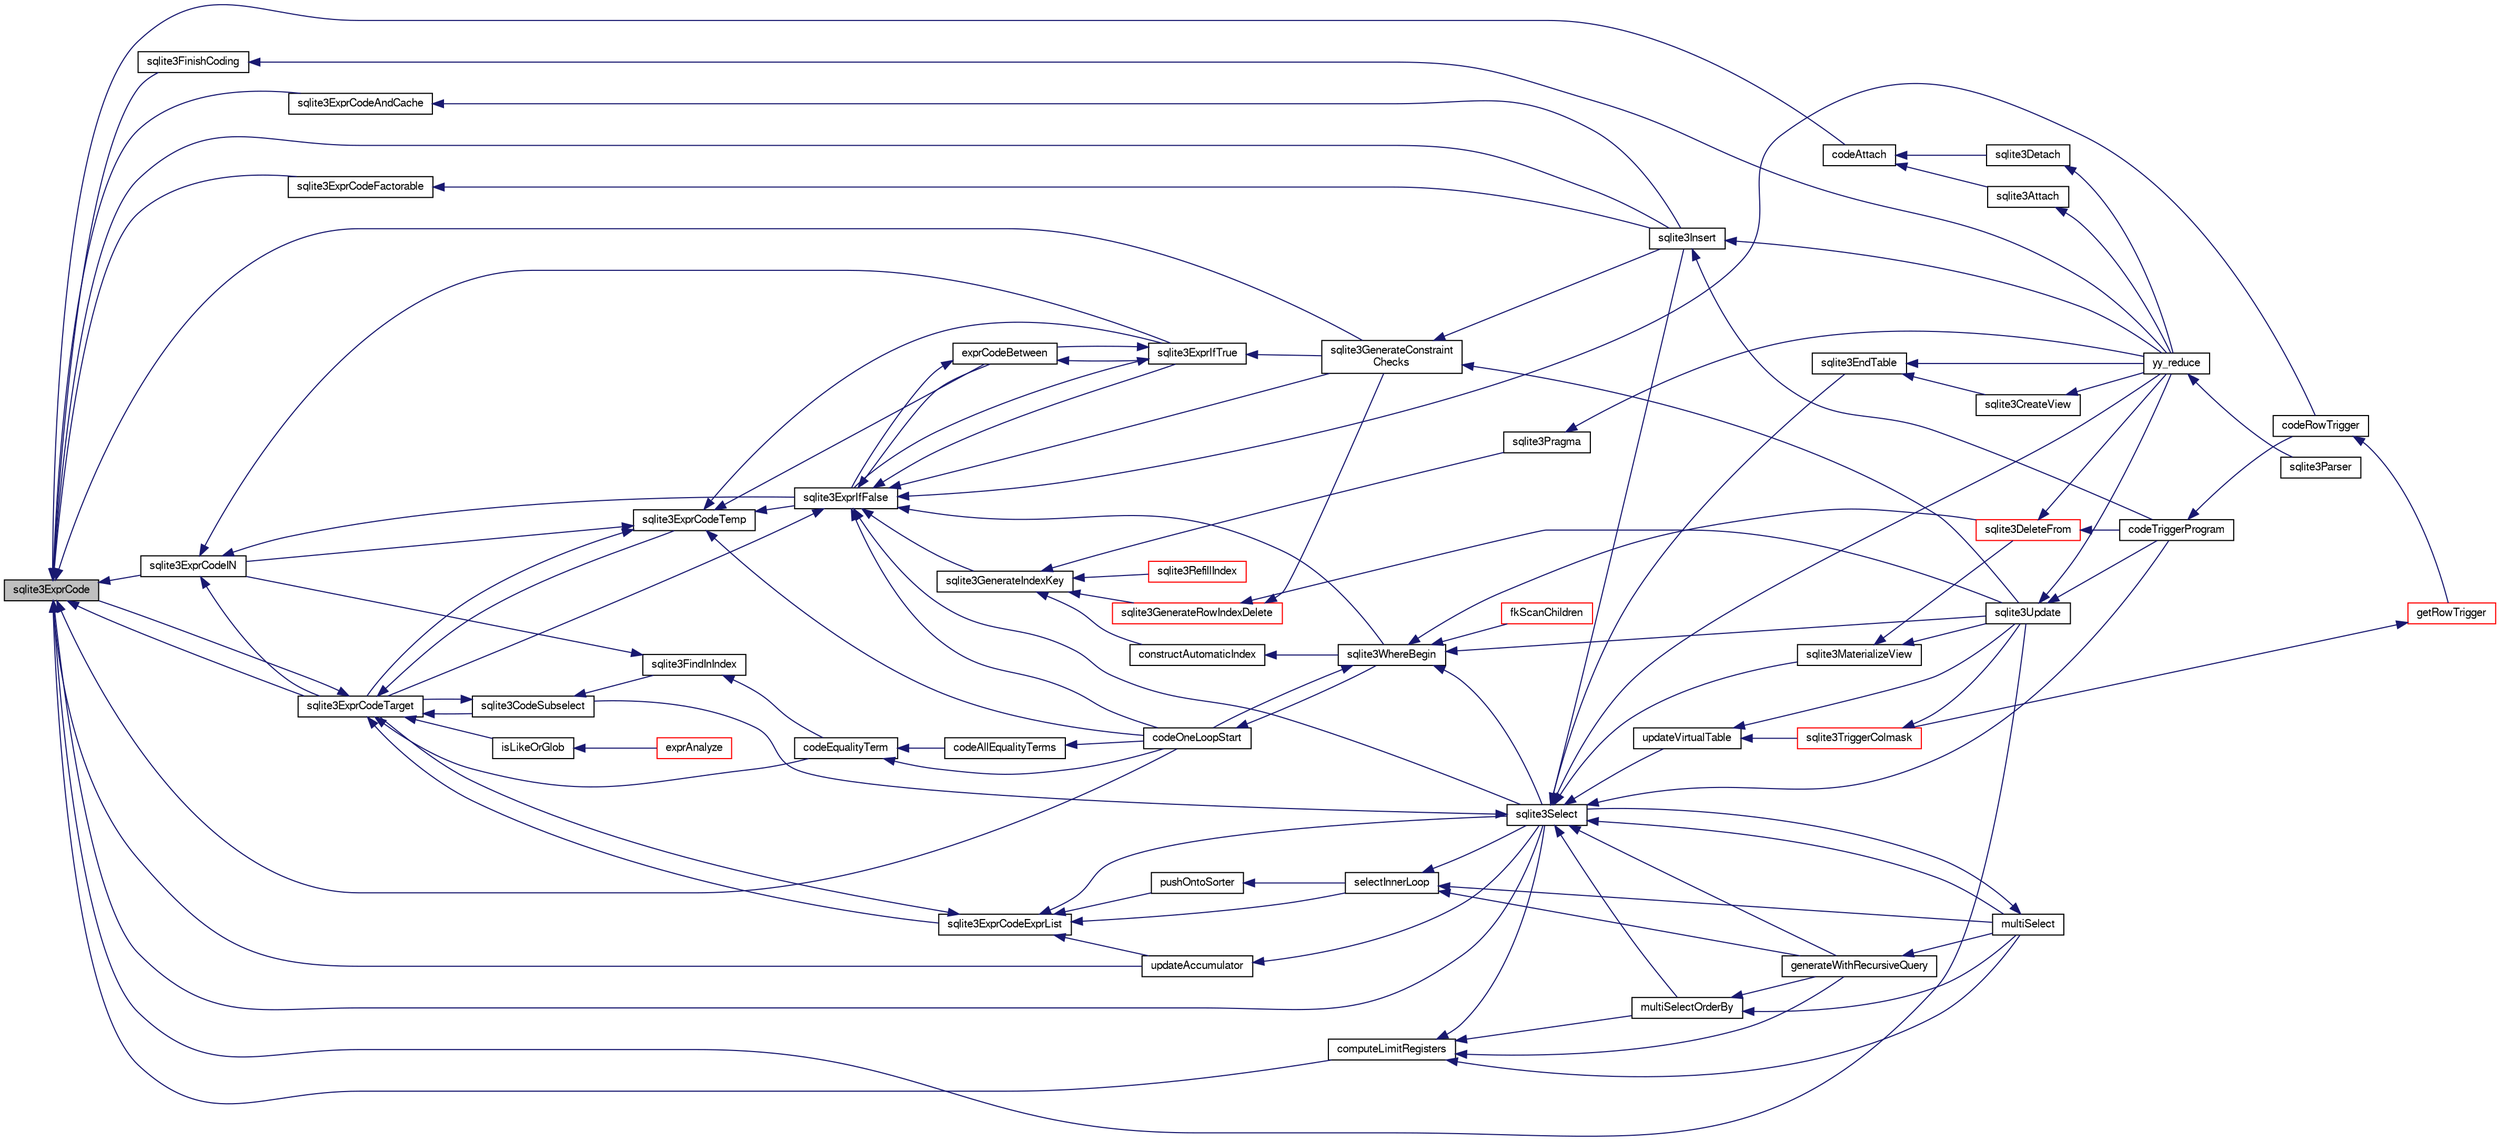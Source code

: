 digraph "sqlite3ExprCode"
{
  edge [fontname="FreeSans",fontsize="10",labelfontname="FreeSans",labelfontsize="10"];
  node [fontname="FreeSans",fontsize="10",shape=record];
  rankdir="LR";
  Node517713 [label="sqlite3ExprCode",height=0.2,width=0.4,color="black", fillcolor="grey75", style="filled", fontcolor="black"];
  Node517713 -> Node517714 [dir="back",color="midnightblue",fontsize="10",style="solid",fontname="FreeSans"];
  Node517714 [label="sqlite3ExprCodeIN",height=0.2,width=0.4,color="black", fillcolor="white", style="filled",URL="$sqlite3_8c.html#ad9cf4f5b5ffb90c24a4a0900c8626193"];
  Node517714 -> Node517715 [dir="back",color="midnightblue",fontsize="10",style="solid",fontname="FreeSans"];
  Node517715 [label="sqlite3ExprCodeTarget",height=0.2,width=0.4,color="black", fillcolor="white", style="filled",URL="$sqlite3_8c.html#a4f308397a0a3ed299ed31aaa1ae2a293"];
  Node517715 -> Node517716 [dir="back",color="midnightblue",fontsize="10",style="solid",fontname="FreeSans"];
  Node517716 [label="sqlite3CodeSubselect",height=0.2,width=0.4,color="black", fillcolor="white", style="filled",URL="$sqlite3_8c.html#aa69b46d2204a1d1b110107a1be12ee0c"];
  Node517716 -> Node517717 [dir="back",color="midnightblue",fontsize="10",style="solid",fontname="FreeSans"];
  Node517717 [label="sqlite3FindInIndex",height=0.2,width=0.4,color="black", fillcolor="white", style="filled",URL="$sqlite3_8c.html#af7d8c56ab0231f44bb5f87b3fafeffb2"];
  Node517717 -> Node517714 [dir="back",color="midnightblue",fontsize="10",style="solid",fontname="FreeSans"];
  Node517717 -> Node517718 [dir="back",color="midnightblue",fontsize="10",style="solid",fontname="FreeSans"];
  Node517718 [label="codeEqualityTerm",height=0.2,width=0.4,color="black", fillcolor="white", style="filled",URL="$sqlite3_8c.html#ad88a57073f031452c9843e97f15acc47"];
  Node517718 -> Node517719 [dir="back",color="midnightblue",fontsize="10",style="solid",fontname="FreeSans"];
  Node517719 [label="codeAllEqualityTerms",height=0.2,width=0.4,color="black", fillcolor="white", style="filled",URL="$sqlite3_8c.html#a3095598b812500a4efe41bf17cd49381"];
  Node517719 -> Node517720 [dir="back",color="midnightblue",fontsize="10",style="solid",fontname="FreeSans"];
  Node517720 [label="codeOneLoopStart",height=0.2,width=0.4,color="black", fillcolor="white", style="filled",URL="$sqlite3_8c.html#aa868875120b151c169cc79139ed6e008"];
  Node517720 -> Node517721 [dir="back",color="midnightblue",fontsize="10",style="solid",fontname="FreeSans"];
  Node517721 [label="sqlite3WhereBegin",height=0.2,width=0.4,color="black", fillcolor="white", style="filled",URL="$sqlite3_8c.html#acad049f5c9a96a8118cffd5e5ce89f7c"];
  Node517721 -> Node517722 [dir="back",color="midnightblue",fontsize="10",style="solid",fontname="FreeSans"];
  Node517722 [label="sqlite3DeleteFrom",height=0.2,width=0.4,color="red", fillcolor="white", style="filled",URL="$sqlite3_8c.html#ab9b4b45349188b49eabb23f94608a091"];
  Node517722 -> Node517727 [dir="back",color="midnightblue",fontsize="10",style="solid",fontname="FreeSans"];
  Node517727 [label="codeTriggerProgram",height=0.2,width=0.4,color="black", fillcolor="white", style="filled",URL="$sqlite3_8c.html#a120801f59d9281d201d2ff4b2606836e"];
  Node517727 -> Node517728 [dir="back",color="midnightblue",fontsize="10",style="solid",fontname="FreeSans"];
  Node517728 [label="codeRowTrigger",height=0.2,width=0.4,color="black", fillcolor="white", style="filled",URL="$sqlite3_8c.html#a463cea5aaaf388b560b206570a0022fc"];
  Node517728 -> Node517729 [dir="back",color="midnightblue",fontsize="10",style="solid",fontname="FreeSans"];
  Node517729 [label="getRowTrigger",height=0.2,width=0.4,color="red", fillcolor="white", style="filled",URL="$sqlite3_8c.html#a69626ef20b540d1a2b19cf56f3f45689"];
  Node517729 -> Node517737 [dir="back",color="midnightblue",fontsize="10",style="solid",fontname="FreeSans"];
  Node517737 [label="sqlite3TriggerColmask",height=0.2,width=0.4,color="red", fillcolor="white", style="filled",URL="$sqlite3_8c.html#acace8e99e37ae5e84ea03c65e820c540"];
  Node517737 -> Node517735 [dir="back",color="midnightblue",fontsize="10",style="solid",fontname="FreeSans"];
  Node517735 [label="sqlite3Update",height=0.2,width=0.4,color="black", fillcolor="white", style="filled",URL="$sqlite3_8c.html#ac5aa67c46e8cc8174566fabe6809fafa"];
  Node517735 -> Node517727 [dir="back",color="midnightblue",fontsize="10",style="solid",fontname="FreeSans"];
  Node517735 -> Node517725 [dir="back",color="midnightblue",fontsize="10",style="solid",fontname="FreeSans"];
  Node517725 [label="yy_reduce",height=0.2,width=0.4,color="black", fillcolor="white", style="filled",URL="$sqlite3_8c.html#a7c419a9b25711c666a9a2449ef377f14"];
  Node517725 -> Node517726 [dir="back",color="midnightblue",fontsize="10",style="solid",fontname="FreeSans"];
  Node517726 [label="sqlite3Parser",height=0.2,width=0.4,color="black", fillcolor="white", style="filled",URL="$sqlite3_8c.html#a0327d71a5fabe0b6a343d78a2602e72a"];
  Node517722 -> Node517725 [dir="back",color="midnightblue",fontsize="10",style="solid",fontname="FreeSans"];
  Node517721 -> Node517738 [dir="back",color="midnightblue",fontsize="10",style="solid",fontname="FreeSans"];
  Node517738 [label="fkScanChildren",height=0.2,width=0.4,color="red", fillcolor="white", style="filled",URL="$sqlite3_8c.html#a67c9dcb484336b3155e7a82a037d4691"];
  Node517721 -> Node517740 [dir="back",color="midnightblue",fontsize="10",style="solid",fontname="FreeSans"];
  Node517740 [label="sqlite3Select",height=0.2,width=0.4,color="black", fillcolor="white", style="filled",URL="$sqlite3_8c.html#a2465ee8c956209ba4b272477b7c21a45"];
  Node517740 -> Node517716 [dir="back",color="midnightblue",fontsize="10",style="solid",fontname="FreeSans"];
  Node517740 -> Node517741 [dir="back",color="midnightblue",fontsize="10",style="solid",fontname="FreeSans"];
  Node517741 [label="sqlite3EndTable",height=0.2,width=0.4,color="black", fillcolor="white", style="filled",URL="$sqlite3_8c.html#a7b5f2c66c0f0b6f819d970ca389768b0"];
  Node517741 -> Node517742 [dir="back",color="midnightblue",fontsize="10",style="solid",fontname="FreeSans"];
  Node517742 [label="sqlite3CreateView",height=0.2,width=0.4,color="black", fillcolor="white", style="filled",URL="$sqlite3_8c.html#a9d85cb00ff71dee5cd9a019503a6982e"];
  Node517742 -> Node517725 [dir="back",color="midnightblue",fontsize="10",style="solid",fontname="FreeSans"];
  Node517741 -> Node517725 [dir="back",color="midnightblue",fontsize="10",style="solid",fontname="FreeSans"];
  Node517740 -> Node517743 [dir="back",color="midnightblue",fontsize="10",style="solid",fontname="FreeSans"];
  Node517743 [label="sqlite3MaterializeView",height=0.2,width=0.4,color="black", fillcolor="white", style="filled",URL="$sqlite3_8c.html#a4557984b0b75f998fb0c3f231c9b1def"];
  Node517743 -> Node517722 [dir="back",color="midnightblue",fontsize="10",style="solid",fontname="FreeSans"];
  Node517743 -> Node517735 [dir="back",color="midnightblue",fontsize="10",style="solid",fontname="FreeSans"];
  Node517740 -> Node517734 [dir="back",color="midnightblue",fontsize="10",style="solid",fontname="FreeSans"];
  Node517734 [label="sqlite3Insert",height=0.2,width=0.4,color="black", fillcolor="white", style="filled",URL="$sqlite3_8c.html#a5b17c9c2000bae6bdff8e6be48d7dc2b"];
  Node517734 -> Node517727 [dir="back",color="midnightblue",fontsize="10",style="solid",fontname="FreeSans"];
  Node517734 -> Node517725 [dir="back",color="midnightblue",fontsize="10",style="solid",fontname="FreeSans"];
  Node517740 -> Node517744 [dir="back",color="midnightblue",fontsize="10",style="solid",fontname="FreeSans"];
  Node517744 [label="generateWithRecursiveQuery",height=0.2,width=0.4,color="black", fillcolor="white", style="filled",URL="$sqlite3_8c.html#ade2c3663fa9c3b9676507984b9483942"];
  Node517744 -> Node517745 [dir="back",color="midnightblue",fontsize="10",style="solid",fontname="FreeSans"];
  Node517745 [label="multiSelect",height=0.2,width=0.4,color="black", fillcolor="white", style="filled",URL="$sqlite3_8c.html#a6456c61f3d9b2389738753cedfa24fa7"];
  Node517745 -> Node517740 [dir="back",color="midnightblue",fontsize="10",style="solid",fontname="FreeSans"];
  Node517740 -> Node517745 [dir="back",color="midnightblue",fontsize="10",style="solid",fontname="FreeSans"];
  Node517740 -> Node517746 [dir="back",color="midnightblue",fontsize="10",style="solid",fontname="FreeSans"];
  Node517746 [label="multiSelectOrderBy",height=0.2,width=0.4,color="black", fillcolor="white", style="filled",URL="$sqlite3_8c.html#afcdb8488c6f4dfdadaf9f04bca35b808"];
  Node517746 -> Node517744 [dir="back",color="midnightblue",fontsize="10",style="solid",fontname="FreeSans"];
  Node517746 -> Node517745 [dir="back",color="midnightblue",fontsize="10",style="solid",fontname="FreeSans"];
  Node517740 -> Node517727 [dir="back",color="midnightblue",fontsize="10",style="solid",fontname="FreeSans"];
  Node517740 -> Node517747 [dir="back",color="midnightblue",fontsize="10",style="solid",fontname="FreeSans"];
  Node517747 [label="updateVirtualTable",height=0.2,width=0.4,color="black", fillcolor="white", style="filled",URL="$sqlite3_8c.html#a740220531db9293c39a2cdd7da3f74e1"];
  Node517747 -> Node517737 [dir="back",color="midnightblue",fontsize="10",style="solid",fontname="FreeSans"];
  Node517747 -> Node517735 [dir="back",color="midnightblue",fontsize="10",style="solid",fontname="FreeSans"];
  Node517740 -> Node517725 [dir="back",color="midnightblue",fontsize="10",style="solid",fontname="FreeSans"];
  Node517721 -> Node517735 [dir="back",color="midnightblue",fontsize="10",style="solid",fontname="FreeSans"];
  Node517721 -> Node517720 [dir="back",color="midnightblue",fontsize="10",style="solid",fontname="FreeSans"];
  Node517718 -> Node517720 [dir="back",color="midnightblue",fontsize="10",style="solid",fontname="FreeSans"];
  Node517716 -> Node517715 [dir="back",color="midnightblue",fontsize="10",style="solid",fontname="FreeSans"];
  Node517715 -> Node517748 [dir="back",color="midnightblue",fontsize="10",style="solid",fontname="FreeSans"];
  Node517748 [label="sqlite3ExprCodeTemp",height=0.2,width=0.4,color="black", fillcolor="white", style="filled",URL="$sqlite3_8c.html#a3bc5c1ccb3c5851847e2aeb4a84ae1fc"];
  Node517748 -> Node517714 [dir="back",color="midnightblue",fontsize="10",style="solid",fontname="FreeSans"];
  Node517748 -> Node517715 [dir="back",color="midnightblue",fontsize="10",style="solid",fontname="FreeSans"];
  Node517748 -> Node517749 [dir="back",color="midnightblue",fontsize="10",style="solid",fontname="FreeSans"];
  Node517749 [label="exprCodeBetween",height=0.2,width=0.4,color="black", fillcolor="white", style="filled",URL="$sqlite3_8c.html#abd053493214542bca8f406f42145d173"];
  Node517749 -> Node517750 [dir="back",color="midnightblue",fontsize="10",style="solid",fontname="FreeSans"];
  Node517750 [label="sqlite3ExprIfTrue",height=0.2,width=0.4,color="black", fillcolor="white", style="filled",URL="$sqlite3_8c.html#ad93a55237c23e1b743ab1f59df1a1444"];
  Node517750 -> Node517749 [dir="back",color="midnightblue",fontsize="10",style="solid",fontname="FreeSans"];
  Node517750 -> Node517751 [dir="back",color="midnightblue",fontsize="10",style="solid",fontname="FreeSans"];
  Node517751 [label="sqlite3ExprIfFalse",height=0.2,width=0.4,color="black", fillcolor="white", style="filled",URL="$sqlite3_8c.html#af97ecccb5d56e321e118414b08f65b71"];
  Node517751 -> Node517715 [dir="back",color="midnightblue",fontsize="10",style="solid",fontname="FreeSans"];
  Node517751 -> Node517749 [dir="back",color="midnightblue",fontsize="10",style="solid",fontname="FreeSans"];
  Node517751 -> Node517750 [dir="back",color="midnightblue",fontsize="10",style="solid",fontname="FreeSans"];
  Node517751 -> Node517752 [dir="back",color="midnightblue",fontsize="10",style="solid",fontname="FreeSans"];
  Node517752 [label="sqlite3GenerateIndexKey",height=0.2,width=0.4,color="black", fillcolor="white", style="filled",URL="$sqlite3_8c.html#ab85ac93d5c5e6760f45f07897be7f272"];
  Node517752 -> Node517753 [dir="back",color="midnightblue",fontsize="10",style="solid",fontname="FreeSans"];
  Node517753 [label="sqlite3RefillIndex",height=0.2,width=0.4,color="red", fillcolor="white", style="filled",URL="$sqlite3_8c.html#a17be5b679d9181b961ea9ba4a18d4f80"];
  Node517752 -> Node517760 [dir="back",color="midnightblue",fontsize="10",style="solid",fontname="FreeSans"];
  Node517760 [label="sqlite3GenerateRowIndexDelete",height=0.2,width=0.4,color="red", fillcolor="white", style="filled",URL="$sqlite3_8c.html#a09c23ae08a7c469d62705f067d7a2135"];
  Node517760 -> Node517733 [dir="back",color="midnightblue",fontsize="10",style="solid",fontname="FreeSans"];
  Node517733 [label="sqlite3GenerateConstraint\lChecks",height=0.2,width=0.4,color="black", fillcolor="white", style="filled",URL="$sqlite3_8c.html#aef639c1e6a0c0a67ca6e7690ad931bd2"];
  Node517733 -> Node517734 [dir="back",color="midnightblue",fontsize="10",style="solid",fontname="FreeSans"];
  Node517733 -> Node517735 [dir="back",color="midnightblue",fontsize="10",style="solid",fontname="FreeSans"];
  Node517760 -> Node517735 [dir="back",color="midnightblue",fontsize="10",style="solid",fontname="FreeSans"];
  Node517752 -> Node517761 [dir="back",color="midnightblue",fontsize="10",style="solid",fontname="FreeSans"];
  Node517761 [label="sqlite3Pragma",height=0.2,width=0.4,color="black", fillcolor="white", style="filled",URL="$sqlite3_8c.html#a111391370f58f8e6a6eca51fd34d62ed"];
  Node517761 -> Node517725 [dir="back",color="midnightblue",fontsize="10",style="solid",fontname="FreeSans"];
  Node517752 -> Node517762 [dir="back",color="midnightblue",fontsize="10",style="solid",fontname="FreeSans"];
  Node517762 [label="constructAutomaticIndex",height=0.2,width=0.4,color="black", fillcolor="white", style="filled",URL="$sqlite3_8c.html#aad43d38bc718f4c8e8d0dd8f33ed526f"];
  Node517762 -> Node517721 [dir="back",color="midnightblue",fontsize="10",style="solid",fontname="FreeSans"];
  Node517751 -> Node517733 [dir="back",color="midnightblue",fontsize="10",style="solid",fontname="FreeSans"];
  Node517751 -> Node517740 [dir="back",color="midnightblue",fontsize="10",style="solid",fontname="FreeSans"];
  Node517751 -> Node517728 [dir="back",color="midnightblue",fontsize="10",style="solid",fontname="FreeSans"];
  Node517751 -> Node517720 [dir="back",color="midnightblue",fontsize="10",style="solid",fontname="FreeSans"];
  Node517751 -> Node517721 [dir="back",color="midnightblue",fontsize="10",style="solid",fontname="FreeSans"];
  Node517750 -> Node517733 [dir="back",color="midnightblue",fontsize="10",style="solid",fontname="FreeSans"];
  Node517749 -> Node517751 [dir="back",color="midnightblue",fontsize="10",style="solid",fontname="FreeSans"];
  Node517748 -> Node517750 [dir="back",color="midnightblue",fontsize="10",style="solid",fontname="FreeSans"];
  Node517748 -> Node517751 [dir="back",color="midnightblue",fontsize="10",style="solid",fontname="FreeSans"];
  Node517748 -> Node517720 [dir="back",color="midnightblue",fontsize="10",style="solid",fontname="FreeSans"];
  Node517715 -> Node517713 [dir="back",color="midnightblue",fontsize="10",style="solid",fontname="FreeSans"];
  Node517715 -> Node517763 [dir="back",color="midnightblue",fontsize="10",style="solid",fontname="FreeSans"];
  Node517763 [label="sqlite3ExprCodeExprList",height=0.2,width=0.4,color="black", fillcolor="white", style="filled",URL="$sqlite3_8c.html#a05b2b3dc3de7565de24eb3a2ff4e9566"];
  Node517763 -> Node517715 [dir="back",color="midnightblue",fontsize="10",style="solid",fontname="FreeSans"];
  Node517763 -> Node517764 [dir="back",color="midnightblue",fontsize="10",style="solid",fontname="FreeSans"];
  Node517764 [label="pushOntoSorter",height=0.2,width=0.4,color="black", fillcolor="white", style="filled",URL="$sqlite3_8c.html#a4555397beb584a386e7739cf022a6651"];
  Node517764 -> Node517765 [dir="back",color="midnightblue",fontsize="10",style="solid",fontname="FreeSans"];
  Node517765 [label="selectInnerLoop",height=0.2,width=0.4,color="black", fillcolor="white", style="filled",URL="$sqlite3_8c.html#ababe0933661ebe67eb0e6074bb1fd411"];
  Node517765 -> Node517744 [dir="back",color="midnightblue",fontsize="10",style="solid",fontname="FreeSans"];
  Node517765 -> Node517745 [dir="back",color="midnightblue",fontsize="10",style="solid",fontname="FreeSans"];
  Node517765 -> Node517740 [dir="back",color="midnightblue",fontsize="10",style="solid",fontname="FreeSans"];
  Node517763 -> Node517765 [dir="back",color="midnightblue",fontsize="10",style="solid",fontname="FreeSans"];
  Node517763 -> Node517766 [dir="back",color="midnightblue",fontsize="10",style="solid",fontname="FreeSans"];
  Node517766 [label="updateAccumulator",height=0.2,width=0.4,color="black", fillcolor="white", style="filled",URL="$sqlite3_8c.html#a1681660dd3ecd50c8727d6e56a537bd9"];
  Node517766 -> Node517740 [dir="back",color="midnightblue",fontsize="10",style="solid",fontname="FreeSans"];
  Node517763 -> Node517740 [dir="back",color="midnightblue",fontsize="10",style="solid",fontname="FreeSans"];
  Node517715 -> Node517767 [dir="back",color="midnightblue",fontsize="10",style="solid",fontname="FreeSans"];
  Node517767 [label="isLikeOrGlob",height=0.2,width=0.4,color="black", fillcolor="white", style="filled",URL="$sqlite3_8c.html#a6c38e495198bf8976f68d1a6ebd74a50"];
  Node517767 -> Node517768 [dir="back",color="midnightblue",fontsize="10",style="solid",fontname="FreeSans"];
  Node517768 [label="exprAnalyze",height=0.2,width=0.4,color="red", fillcolor="white", style="filled",URL="$sqlite3_8c.html#acb10e48c9a4184a4edd9bfd5b14ad0b7"];
  Node517715 -> Node517718 [dir="back",color="midnightblue",fontsize="10",style="solid",fontname="FreeSans"];
  Node517714 -> Node517750 [dir="back",color="midnightblue",fontsize="10",style="solid",fontname="FreeSans"];
  Node517714 -> Node517751 [dir="back",color="midnightblue",fontsize="10",style="solid",fontname="FreeSans"];
  Node517713 -> Node517715 [dir="back",color="midnightblue",fontsize="10",style="solid",fontname="FreeSans"];
  Node517713 -> Node517776 [dir="back",color="midnightblue",fontsize="10",style="solid",fontname="FreeSans"];
  Node517776 [label="sqlite3ExprCodeFactorable",height=0.2,width=0.4,color="black", fillcolor="white", style="filled",URL="$sqlite3_8c.html#a843f7fd58eec5a683c1fd8435fcd1e84"];
  Node517776 -> Node517734 [dir="back",color="midnightblue",fontsize="10",style="solid",fontname="FreeSans"];
  Node517713 -> Node517777 [dir="back",color="midnightblue",fontsize="10",style="solid",fontname="FreeSans"];
  Node517777 [label="sqlite3ExprCodeAndCache",height=0.2,width=0.4,color="black", fillcolor="white", style="filled",URL="$sqlite3_8c.html#ae3e46527d9b7fc9cb9236d21a5e6b1d8"];
  Node517777 -> Node517734 [dir="back",color="midnightblue",fontsize="10",style="solid",fontname="FreeSans"];
  Node517713 -> Node517778 [dir="back",color="midnightblue",fontsize="10",style="solid",fontname="FreeSans"];
  Node517778 [label="codeAttach",height=0.2,width=0.4,color="black", fillcolor="white", style="filled",URL="$sqlite3_8c.html#ade4e9e30d828a19c191fdcb098676d5b"];
  Node517778 -> Node517779 [dir="back",color="midnightblue",fontsize="10",style="solid",fontname="FreeSans"];
  Node517779 [label="sqlite3Detach",height=0.2,width=0.4,color="black", fillcolor="white", style="filled",URL="$sqlite3_8c.html#ab1a5a0b01c7560aef5e0b8603a68747d"];
  Node517779 -> Node517725 [dir="back",color="midnightblue",fontsize="10",style="solid",fontname="FreeSans"];
  Node517778 -> Node517780 [dir="back",color="midnightblue",fontsize="10",style="solid",fontname="FreeSans"];
  Node517780 [label="sqlite3Attach",height=0.2,width=0.4,color="black", fillcolor="white", style="filled",URL="$sqlite3_8c.html#ae0907fe0b43cc1b4c7e6a16213e8546f"];
  Node517780 -> Node517725 [dir="back",color="midnightblue",fontsize="10",style="solid",fontname="FreeSans"];
  Node517713 -> Node517781 [dir="back",color="midnightblue",fontsize="10",style="solid",fontname="FreeSans"];
  Node517781 [label="sqlite3FinishCoding",height=0.2,width=0.4,color="black", fillcolor="white", style="filled",URL="$sqlite3_8c.html#a651bc5b446c276c092705856d995b278"];
  Node517781 -> Node517725 [dir="back",color="midnightblue",fontsize="10",style="solid",fontname="FreeSans"];
  Node517713 -> Node517734 [dir="back",color="midnightblue",fontsize="10",style="solid",fontname="FreeSans"];
  Node517713 -> Node517733 [dir="back",color="midnightblue",fontsize="10",style="solid",fontname="FreeSans"];
  Node517713 -> Node517782 [dir="back",color="midnightblue",fontsize="10",style="solid",fontname="FreeSans"];
  Node517782 [label="computeLimitRegisters",height=0.2,width=0.4,color="black", fillcolor="white", style="filled",URL="$sqlite3_8c.html#ae9d37055e4905929b6f6cda5461e2f37"];
  Node517782 -> Node517744 [dir="back",color="midnightblue",fontsize="10",style="solid",fontname="FreeSans"];
  Node517782 -> Node517745 [dir="back",color="midnightblue",fontsize="10",style="solid",fontname="FreeSans"];
  Node517782 -> Node517746 [dir="back",color="midnightblue",fontsize="10",style="solid",fontname="FreeSans"];
  Node517782 -> Node517740 [dir="back",color="midnightblue",fontsize="10",style="solid",fontname="FreeSans"];
  Node517713 -> Node517766 [dir="back",color="midnightblue",fontsize="10",style="solid",fontname="FreeSans"];
  Node517713 -> Node517740 [dir="back",color="midnightblue",fontsize="10",style="solid",fontname="FreeSans"];
  Node517713 -> Node517735 [dir="back",color="midnightblue",fontsize="10",style="solid",fontname="FreeSans"];
  Node517713 -> Node517720 [dir="back",color="midnightblue",fontsize="10",style="solid",fontname="FreeSans"];
}
